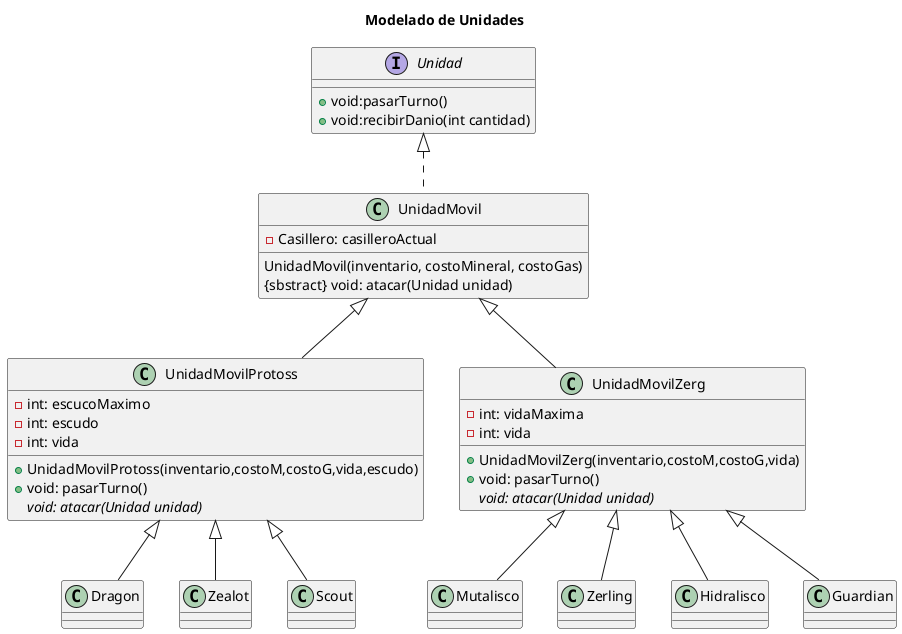 @startuml
title Modelado de Unidades

class UnidadMovil {
 - Casillero: casilleroActual
 UnidadMovil(inventario, costoMineral, costoGas)
 {sbstract} void: atacar(Unidad unidad)
}

class UnidadMovilProtoss {
 - int: escucoMaximo
 - int: escudo
 - int: vida
 + UnidadMovilProtoss(inventario,costoM,costoG,vida,escudo)
 + void: pasarTurno()
 {abstract}void: atacar(Unidad unidad)
}

class UnidadMovilZerg{
 - int: vidaMaxima
 - int: vida
 + UnidadMovilZerg(inventario,costoM,costoG,vida)
 + void: pasarTurno()
 {abstract}void: atacar(Unidad unidad)
}

interface Unidad {
 + void:pasarTurno()
 + void:recibirDanio(int cantidad)
}
class Dragon{}
class Zealot{}
class Scout{}

class Mutalisco{}
class Zerling{}
class Hidralisco{}
class Guardian{}

Unidad <|.. UnidadMovil
UnidadMovil <|-- UnidadMovilProtoss
UnidadMovil <|-- UnidadMovilZerg
UnidadMovilProtoss <|-- Dragon
UnidadMovilProtoss <|-- Zealot
UnidadMovilProtoss <|-- Scout
UnidadMovilZerg <|-- Mutalisco
UnidadMovilZerg <|-- Zerling
UnidadMovilZerg <|-- Hidralisco
UnidadMovilZerg <|-- Guardian


@enduml